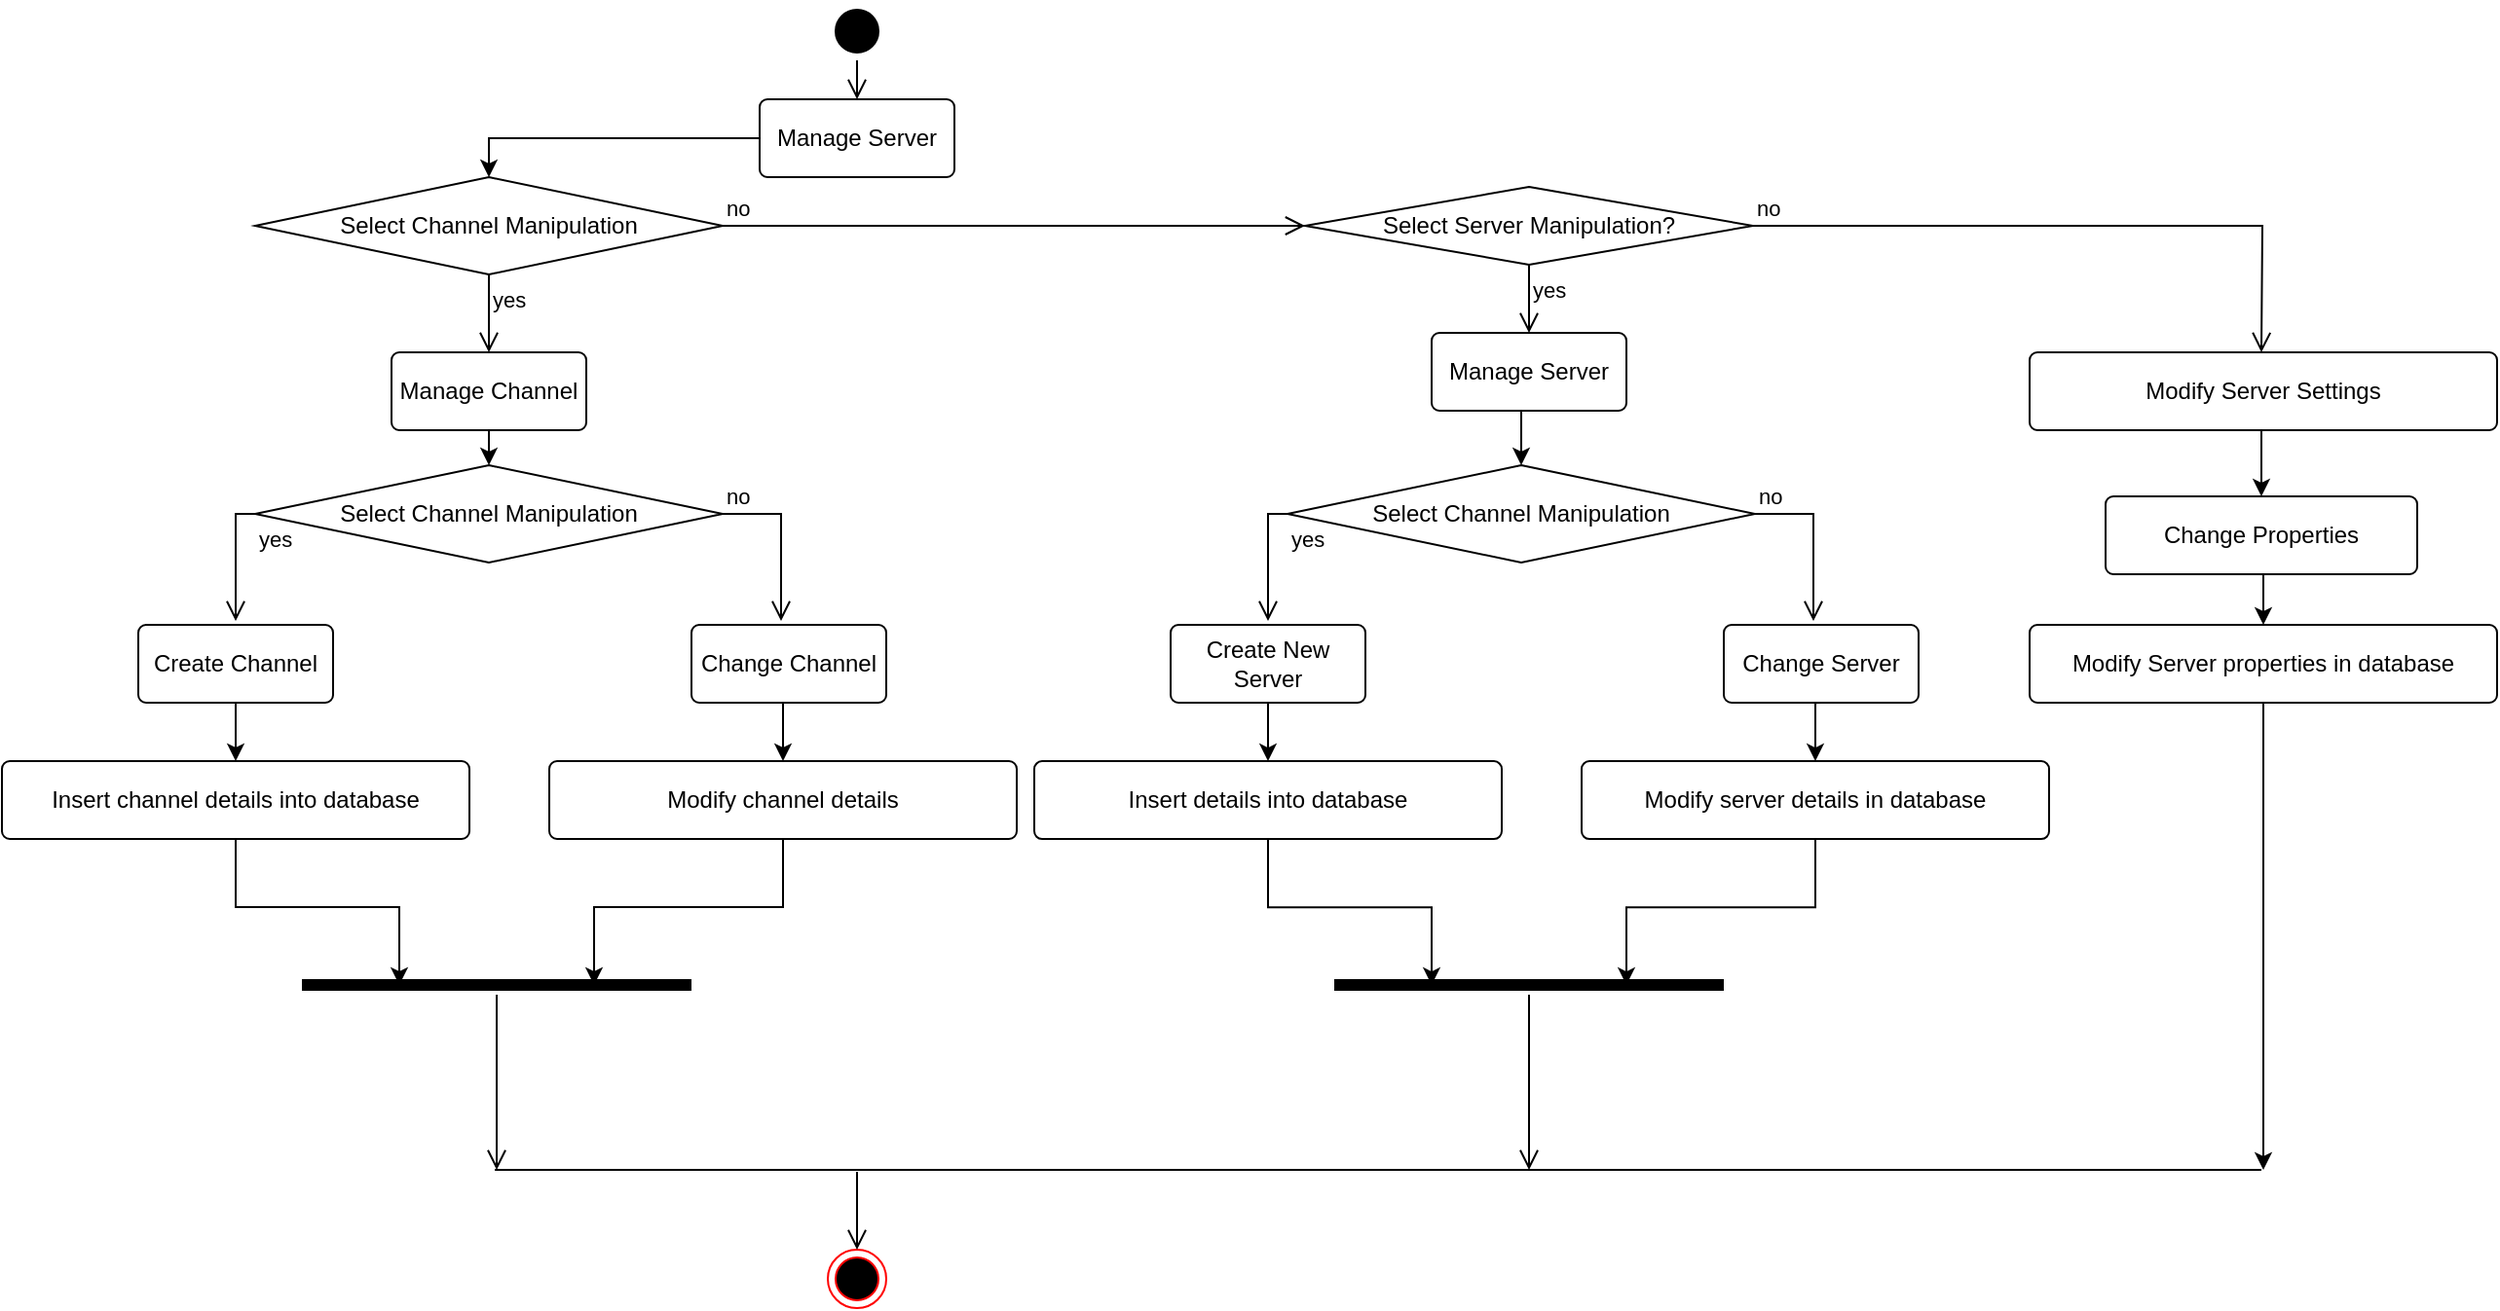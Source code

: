 <mxfile version="23.1.5" type="github">
  <diagram name="Page-1" id="-ryBPKiw36kZiM9XK9C2">
    <mxGraphModel dx="2127" dy="656" grid="1" gridSize="10" guides="1" tooltips="1" connect="1" arrows="1" fold="1" page="1" pageScale="1" pageWidth="827" pageHeight="1169" math="0" shadow="0">
      <root>
        <mxCell id="0" />
        <mxCell id="1" parent="0" />
        <mxCell id="vPE3skOQkjk9zv2rMg0B-1" value="" style="ellipse;html=1;shape=startState;fillColor=#000000;strokeColor=#000000;" parent="1" vertex="1">
          <mxGeometry x="384" width="30" height="30" as="geometry" />
        </mxCell>
        <mxCell id="vPE3skOQkjk9zv2rMg0B-2" value="" style="edgeStyle=orthogonalEdgeStyle;html=1;verticalAlign=bottom;endArrow=open;endSize=8;strokeColor=#000000;rounded=0;" parent="1" source="vPE3skOQkjk9zv2rMg0B-1" edge="1">
          <mxGeometry relative="1" as="geometry">
            <mxPoint x="399" y="50" as="targetPoint" />
          </mxGeometry>
        </mxCell>
        <mxCell id="vPE3skOQkjk9zv2rMg0B-7" style="edgeStyle=orthogonalEdgeStyle;rounded=0;orthogonalLoop=1;jettySize=auto;html=1;exitX=0;exitY=0.5;exitDx=0;exitDy=0;entryX=0.5;entryY=0;entryDx=0;entryDy=0;" parent="1" source="vPE3skOQkjk9zv2rMg0B-3" target="vPE3skOQkjk9zv2rMg0B-4" edge="1">
          <mxGeometry relative="1" as="geometry" />
        </mxCell>
        <mxCell id="vPE3skOQkjk9zv2rMg0B-3" value="Manage Server" style="rounded=1;arcSize=10;whiteSpace=wrap;html=1;align=center;" parent="1" vertex="1">
          <mxGeometry x="349" y="50" width="100" height="40" as="geometry" />
        </mxCell>
        <mxCell id="vPE3skOQkjk9zv2rMg0B-4" value="Select Channel Manipulation" style="rhombus;whiteSpace=wrap;html=1;fontColor=#000000;fillColor=#FFFFFF;strokeColor=#000000;" parent="1" vertex="1">
          <mxGeometry x="90" y="90" width="240" height="50" as="geometry" />
        </mxCell>
        <mxCell id="vPE3skOQkjk9zv2rMg0B-5" value="no" style="edgeStyle=orthogonalEdgeStyle;html=1;align=left;verticalAlign=bottom;endArrow=open;endSize=8;strokeColor=#000000;rounded=0;entryX=0;entryY=0.5;entryDx=0;entryDy=0;" parent="1" source="vPE3skOQkjk9zv2rMg0B-4" target="vPE3skOQkjk9zv2rMg0B-10" edge="1">
          <mxGeometry x="-1" relative="1" as="geometry">
            <mxPoint x="490" y="115" as="targetPoint" />
          </mxGeometry>
        </mxCell>
        <mxCell id="vPE3skOQkjk9zv2rMg0B-6" value="yes" style="edgeStyle=orthogonalEdgeStyle;html=1;align=left;verticalAlign=top;endArrow=open;endSize=8;strokeColor=#000000;rounded=0;" parent="1" source="vPE3skOQkjk9zv2rMg0B-4" edge="1">
          <mxGeometry x="-1" relative="1" as="geometry">
            <mxPoint x="210" y="180" as="targetPoint" />
            <Array as="points">
              <mxPoint x="210" y="170" />
              <mxPoint x="210" y="170" />
            </Array>
          </mxGeometry>
        </mxCell>
        <mxCell id="vPE3skOQkjk9zv2rMg0B-10" value="Select Server Manipulation?" style="rhombus;whiteSpace=wrap;html=1;fontColor=#000000;fillColor=#FFFFFF;strokeColor=#000000;" parent="1" vertex="1">
          <mxGeometry x="629" y="95" width="230" height="40" as="geometry" />
        </mxCell>
        <mxCell id="vPE3skOQkjk9zv2rMg0B-11" value="no" style="edgeStyle=orthogonalEdgeStyle;html=1;align=left;verticalAlign=bottom;endArrow=open;endSize=8;strokeColor=#000000;rounded=0;" parent="1" source="vPE3skOQkjk9zv2rMg0B-10" edge="1">
          <mxGeometry x="-1" relative="1" as="geometry">
            <mxPoint x="1120" y="180" as="targetPoint" />
          </mxGeometry>
        </mxCell>
        <mxCell id="vPE3skOQkjk9zv2rMg0B-12" value="yes" style="edgeStyle=orthogonalEdgeStyle;html=1;align=left;verticalAlign=top;endArrow=open;endSize=8;strokeColor=#000000;rounded=0;" parent="1" source="vPE3skOQkjk9zv2rMg0B-10" edge="1">
          <mxGeometry x="-1" relative="1" as="geometry">
            <mxPoint x="744" y="170" as="targetPoint" />
            <Array as="points">
              <mxPoint x="744" y="150" />
              <mxPoint x="744" y="150" />
            </Array>
          </mxGeometry>
        </mxCell>
        <mxCell id="vPE3skOQkjk9zv2rMg0B-48" style="edgeStyle=orthogonalEdgeStyle;rounded=0;orthogonalLoop=1;jettySize=auto;html=1;exitX=0.5;exitY=1;exitDx=0;exitDy=0;entryX=0.5;entryY=0;entryDx=0;entryDy=0;" parent="1" source="vPE3skOQkjk9zv2rMg0B-13" target="vPE3skOQkjk9zv2rMg0B-43" edge="1">
          <mxGeometry relative="1" as="geometry" />
        </mxCell>
        <mxCell id="vPE3skOQkjk9zv2rMg0B-13" value="Manage Server" style="rounded=1;arcSize=10;whiteSpace=wrap;html=1;align=center;" parent="1" vertex="1">
          <mxGeometry x="694" y="170" width="100" height="40" as="geometry" />
        </mxCell>
        <mxCell id="vPE3skOQkjk9zv2rMg0B-25" style="edgeStyle=orthogonalEdgeStyle;rounded=0;orthogonalLoop=1;jettySize=auto;html=1;exitX=0.5;exitY=1;exitDx=0;exitDy=0;entryX=0.5;entryY=0;entryDx=0;entryDy=0;" parent="1" source="vPE3skOQkjk9zv2rMg0B-18" target="vPE3skOQkjk9zv2rMg0B-22" edge="1">
          <mxGeometry relative="1" as="geometry" />
        </mxCell>
        <mxCell id="vPE3skOQkjk9zv2rMg0B-18" value="Manage Channel" style="rounded=1;arcSize=10;whiteSpace=wrap;html=1;align=center;" parent="1" vertex="1">
          <mxGeometry x="160" y="180" width="100" height="40" as="geometry" />
        </mxCell>
        <mxCell id="vPE3skOQkjk9zv2rMg0B-22" value="Select Channel Manipulation" style="rhombus;whiteSpace=wrap;html=1;fontColor=#000000;fillColor=#FFFFFF;strokeColor=#000000;" parent="1" vertex="1">
          <mxGeometry x="90" y="238" width="240" height="50" as="geometry" />
        </mxCell>
        <mxCell id="vPE3skOQkjk9zv2rMg0B-23" value="no" style="edgeStyle=orthogonalEdgeStyle;html=1;align=left;verticalAlign=bottom;endArrow=open;endSize=8;strokeColor=#000000;rounded=0;" parent="1" source="vPE3skOQkjk9zv2rMg0B-22" edge="1">
          <mxGeometry x="-1" relative="1" as="geometry">
            <mxPoint x="360" y="318" as="targetPoint" />
            <Array as="points">
              <mxPoint x="360" y="263" />
            </Array>
          </mxGeometry>
        </mxCell>
        <mxCell id="vPE3skOQkjk9zv2rMg0B-24" value="yes" style="edgeStyle=orthogonalEdgeStyle;html=1;align=left;verticalAlign=top;endArrow=open;endSize=8;strokeColor=#000000;rounded=0;exitX=0;exitY=0.5;exitDx=0;exitDy=0;" parent="1" source="vPE3skOQkjk9zv2rMg0B-22" edge="1">
          <mxGeometry x="-1" relative="1" as="geometry">
            <mxPoint x="80" y="318" as="targetPoint" />
            <Array as="points">
              <mxPoint x="80" y="263" />
            </Array>
          </mxGeometry>
        </mxCell>
        <mxCell id="vPE3skOQkjk9zv2rMg0B-32" style="edgeStyle=orthogonalEdgeStyle;rounded=0;orthogonalLoop=1;jettySize=auto;html=1;exitX=0.5;exitY=1;exitDx=0;exitDy=0;entryX=0.5;entryY=0;entryDx=0;entryDy=0;" parent="1" source="vPE3skOQkjk9zv2rMg0B-27" target="vPE3skOQkjk9zv2rMg0B-29" edge="1">
          <mxGeometry relative="1" as="geometry" />
        </mxCell>
        <mxCell id="vPE3skOQkjk9zv2rMg0B-27" value="Create Channel" style="rounded=1;arcSize=10;whiteSpace=wrap;html=1;align=center;" parent="1" vertex="1">
          <mxGeometry x="30" y="320" width="100" height="40" as="geometry" />
        </mxCell>
        <mxCell id="vPE3skOQkjk9zv2rMg0B-33" style="edgeStyle=orthogonalEdgeStyle;rounded=0;orthogonalLoop=1;jettySize=auto;html=1;exitX=0.5;exitY=1;exitDx=0;exitDy=0;entryX=0.5;entryY=0;entryDx=0;entryDy=0;" parent="1" source="vPE3skOQkjk9zv2rMg0B-28" target="vPE3skOQkjk9zv2rMg0B-31" edge="1">
          <mxGeometry relative="1" as="geometry" />
        </mxCell>
        <mxCell id="vPE3skOQkjk9zv2rMg0B-28" value="Change Channel" style="rounded=1;arcSize=10;whiteSpace=wrap;html=1;align=center;" parent="1" vertex="1">
          <mxGeometry x="314" y="320" width="100" height="40" as="geometry" />
        </mxCell>
        <mxCell id="vPE3skOQkjk9zv2rMg0B-29" value="Insert channel details into database" style="rounded=1;arcSize=10;whiteSpace=wrap;html=1;align=center;" parent="1" vertex="1">
          <mxGeometry x="-40" y="390" width="240" height="40" as="geometry" />
        </mxCell>
        <mxCell id="vPE3skOQkjk9zv2rMg0B-31" value="Modify channel details" style="rounded=1;arcSize=10;whiteSpace=wrap;html=1;align=center;" parent="1" vertex="1">
          <mxGeometry x="241" y="390" width="240" height="40" as="geometry" />
        </mxCell>
        <mxCell id="vPE3skOQkjk9zv2rMg0B-36" value="" style="shape=line;html=1;strokeWidth=6;strokeColor=#000000;" parent="1" vertex="1">
          <mxGeometry x="114" y="500" width="200" height="10" as="geometry" />
        </mxCell>
        <mxCell id="vPE3skOQkjk9zv2rMg0B-37" value="" style="html=1;verticalAlign=bottom;endArrow=open;endSize=8;strokeColor=#000000;rounded=0;" parent="1" source="vPE3skOQkjk9zv2rMg0B-36" edge="1">
          <mxGeometry relative="1" as="geometry">
            <mxPoint x="214" y="600" as="targetPoint" />
          </mxGeometry>
        </mxCell>
        <mxCell id="vPE3skOQkjk9zv2rMg0B-38" style="edgeStyle=orthogonalEdgeStyle;rounded=0;orthogonalLoop=1;jettySize=auto;html=1;exitX=0.5;exitY=1;exitDx=0;exitDy=0;entryX=0.25;entryY=0.5;entryDx=0;entryDy=0;entryPerimeter=0;" parent="1" source="vPE3skOQkjk9zv2rMg0B-29" target="vPE3skOQkjk9zv2rMg0B-36" edge="1">
          <mxGeometry relative="1" as="geometry" />
        </mxCell>
        <mxCell id="vPE3skOQkjk9zv2rMg0B-39" style="edgeStyle=orthogonalEdgeStyle;rounded=0;orthogonalLoop=1;jettySize=auto;html=1;exitX=0.5;exitY=1;exitDx=0;exitDy=0;entryX=0.75;entryY=0.5;entryDx=0;entryDy=0;entryPerimeter=0;" parent="1" source="vPE3skOQkjk9zv2rMg0B-31" target="vPE3skOQkjk9zv2rMg0B-36" edge="1">
          <mxGeometry relative="1" as="geometry" />
        </mxCell>
        <mxCell id="vPE3skOQkjk9zv2rMg0B-40" value="" style="ellipse;html=1;shape=endState;fillColor=#000000;strokeColor=#ff0000;" parent="1" vertex="1">
          <mxGeometry x="384" y="641" width="30" height="30" as="geometry" />
        </mxCell>
        <mxCell id="vPE3skOQkjk9zv2rMg0B-42" value="" style="edgeStyle=orthogonalEdgeStyle;html=1;verticalAlign=bottom;endArrow=open;endSize=8;strokeColor=#000000;rounded=0;" parent="1" edge="1">
          <mxGeometry relative="1" as="geometry">
            <mxPoint x="399" y="641" as="targetPoint" />
            <mxPoint x="399" y="601" as="sourcePoint" />
          </mxGeometry>
        </mxCell>
        <mxCell id="vPE3skOQkjk9zv2rMg0B-43" value="Select Channel Manipulation" style="rhombus;whiteSpace=wrap;html=1;fontColor=#000000;fillColor=#FFFFFF;strokeColor=#000000;" parent="1" vertex="1">
          <mxGeometry x="620" y="238" width="240" height="50" as="geometry" />
        </mxCell>
        <mxCell id="vPE3skOQkjk9zv2rMg0B-44" value="no" style="edgeStyle=orthogonalEdgeStyle;html=1;align=left;verticalAlign=bottom;endArrow=open;endSize=8;strokeColor=#000000;rounded=0;" parent="1" source="vPE3skOQkjk9zv2rMg0B-43" edge="1">
          <mxGeometry x="-1" relative="1" as="geometry">
            <mxPoint x="890" y="318" as="targetPoint" />
            <Array as="points">
              <mxPoint x="890" y="263" />
            </Array>
          </mxGeometry>
        </mxCell>
        <mxCell id="vPE3skOQkjk9zv2rMg0B-45" value="yes" style="edgeStyle=orthogonalEdgeStyle;html=1;align=left;verticalAlign=top;endArrow=open;endSize=8;strokeColor=#000000;rounded=0;exitX=0;exitY=0.5;exitDx=0;exitDy=0;" parent="1" source="vPE3skOQkjk9zv2rMg0B-43" edge="1">
          <mxGeometry x="-1" relative="1" as="geometry">
            <mxPoint x="610" y="318" as="targetPoint" />
            <Array as="points">
              <mxPoint x="610" y="263" />
            </Array>
          </mxGeometry>
        </mxCell>
        <mxCell id="vPE3skOQkjk9zv2rMg0B-46" value="Create New Server" style="rounded=1;arcSize=10;whiteSpace=wrap;html=1;align=center;" parent="1" vertex="1">
          <mxGeometry x="560" y="320" width="100" height="40" as="geometry" />
        </mxCell>
        <mxCell id="vPE3skOQkjk9zv2rMg0B-47" value="Change Server" style="rounded=1;arcSize=10;whiteSpace=wrap;html=1;align=center;" parent="1" vertex="1">
          <mxGeometry x="844" y="320" width="100" height="40" as="geometry" />
        </mxCell>
        <mxCell id="vPE3skOQkjk9zv2rMg0B-72" style="edgeStyle=orthogonalEdgeStyle;rounded=0;orthogonalLoop=1;jettySize=auto;html=1;exitX=0.5;exitY=1;exitDx=0;exitDy=0;entryX=0.5;entryY=0;entryDx=0;entryDy=0;" parent="1" target="vPE3skOQkjk9zv2rMg0B-74" edge="1">
          <mxGeometry relative="1" as="geometry">
            <mxPoint x="610" y="360.05" as="sourcePoint" />
          </mxGeometry>
        </mxCell>
        <mxCell id="vPE3skOQkjk9zv2rMg0B-73" style="edgeStyle=orthogonalEdgeStyle;rounded=0;orthogonalLoop=1;jettySize=auto;html=1;exitX=0.5;exitY=1;exitDx=0;exitDy=0;entryX=0.5;entryY=0;entryDx=0;entryDy=0;" parent="1" target="vPE3skOQkjk9zv2rMg0B-75" edge="1">
          <mxGeometry relative="1" as="geometry">
            <mxPoint x="894" y="360.05" as="sourcePoint" />
          </mxGeometry>
        </mxCell>
        <mxCell id="vPE3skOQkjk9zv2rMg0B-74" value="Insert details into database" style="rounded=1;arcSize=10;whiteSpace=wrap;html=1;align=center;" parent="1" vertex="1">
          <mxGeometry x="490" y="390.05" width="240" height="40" as="geometry" />
        </mxCell>
        <mxCell id="vPE3skOQkjk9zv2rMg0B-75" value="Modify server details in database" style="rounded=1;arcSize=10;whiteSpace=wrap;html=1;align=center;" parent="1" vertex="1">
          <mxGeometry x="771" y="390.05" width="240" height="40" as="geometry" />
        </mxCell>
        <mxCell id="vPE3skOQkjk9zv2rMg0B-76" value="" style="shape=line;html=1;strokeWidth=6;strokeColor=#000000;" parent="1" vertex="1">
          <mxGeometry x="644" y="500.05" width="200" height="10" as="geometry" />
        </mxCell>
        <mxCell id="vPE3skOQkjk9zv2rMg0B-77" value="" style="edgeStyle=orthogonalEdgeStyle;html=1;verticalAlign=bottom;endArrow=open;endSize=8;strokeColor=#000000;rounded=0;" parent="1" source="vPE3skOQkjk9zv2rMg0B-76" edge="1">
          <mxGeometry relative="1" as="geometry">
            <mxPoint x="744" y="600" as="targetPoint" />
          </mxGeometry>
        </mxCell>
        <mxCell id="vPE3skOQkjk9zv2rMg0B-78" style="edgeStyle=orthogonalEdgeStyle;rounded=0;orthogonalLoop=1;jettySize=auto;html=1;exitX=0.5;exitY=1;exitDx=0;exitDy=0;entryX=0.25;entryY=0.5;entryDx=0;entryDy=0;entryPerimeter=0;" parent="1" source="vPE3skOQkjk9zv2rMg0B-74" target="vPE3skOQkjk9zv2rMg0B-76" edge="1">
          <mxGeometry relative="1" as="geometry" />
        </mxCell>
        <mxCell id="vPE3skOQkjk9zv2rMg0B-79" style="edgeStyle=orthogonalEdgeStyle;rounded=0;orthogonalLoop=1;jettySize=auto;html=1;exitX=0.5;exitY=1;exitDx=0;exitDy=0;entryX=0.75;entryY=0.5;entryDx=0;entryDy=0;entryPerimeter=0;" parent="1" source="vPE3skOQkjk9zv2rMg0B-75" target="vPE3skOQkjk9zv2rMg0B-76" edge="1">
          <mxGeometry relative="1" as="geometry" />
        </mxCell>
        <mxCell id="vPE3skOQkjk9zv2rMg0B-82" style="edgeStyle=orthogonalEdgeStyle;rounded=0;orthogonalLoop=1;jettySize=auto;html=1;exitX=0.5;exitY=1;exitDx=0;exitDy=0;entryX=0.5;entryY=0;entryDx=0;entryDy=0;" parent="1" source="vPE3skOQkjk9zv2rMg0B-80" target="vPE3skOQkjk9zv2rMg0B-81" edge="1">
          <mxGeometry relative="1" as="geometry" />
        </mxCell>
        <mxCell id="vPE3skOQkjk9zv2rMg0B-80" value="Modify Server Settings" style="rounded=1;arcSize=10;whiteSpace=wrap;html=1;align=center;" parent="1" vertex="1">
          <mxGeometry x="1001" y="180" width="240" height="40" as="geometry" />
        </mxCell>
        <mxCell id="vPE3skOQkjk9zv2rMg0B-84" style="edgeStyle=orthogonalEdgeStyle;rounded=0;orthogonalLoop=1;jettySize=auto;html=1;exitX=0.5;exitY=1;exitDx=0;exitDy=0;entryX=0.5;entryY=0;entryDx=0;entryDy=0;" parent="1" source="vPE3skOQkjk9zv2rMg0B-81" target="vPE3skOQkjk9zv2rMg0B-83" edge="1">
          <mxGeometry relative="1" as="geometry" />
        </mxCell>
        <mxCell id="vPE3skOQkjk9zv2rMg0B-81" value="Change Properties" style="rounded=1;arcSize=10;whiteSpace=wrap;html=1;align=center;" parent="1" vertex="1">
          <mxGeometry x="1040" y="254" width="160" height="40" as="geometry" />
        </mxCell>
        <mxCell id="vPE3skOQkjk9zv2rMg0B-92" style="edgeStyle=orthogonalEdgeStyle;rounded=0;orthogonalLoop=1;jettySize=auto;html=1;exitX=0.5;exitY=1;exitDx=0;exitDy=0;" parent="1" source="vPE3skOQkjk9zv2rMg0B-83" edge="1">
          <mxGeometry relative="1" as="geometry">
            <mxPoint x="1121" y="600" as="targetPoint" />
          </mxGeometry>
        </mxCell>
        <mxCell id="vPE3skOQkjk9zv2rMg0B-83" value="Modify Server properties in database" style="rounded=1;arcSize=10;whiteSpace=wrap;html=1;align=center;" parent="1" vertex="1">
          <mxGeometry x="1001" y="320" width="240" height="40" as="geometry" />
        </mxCell>
        <mxCell id="vPE3skOQkjk9zv2rMg0B-89" value="" style="endArrow=none;html=1;rounded=0;" parent="1" edge="1">
          <mxGeometry width="50" height="50" relative="1" as="geometry">
            <mxPoint x="213" y="600" as="sourcePoint" />
            <mxPoint x="1120" y="600" as="targetPoint" />
          </mxGeometry>
        </mxCell>
      </root>
    </mxGraphModel>
  </diagram>
</mxfile>
